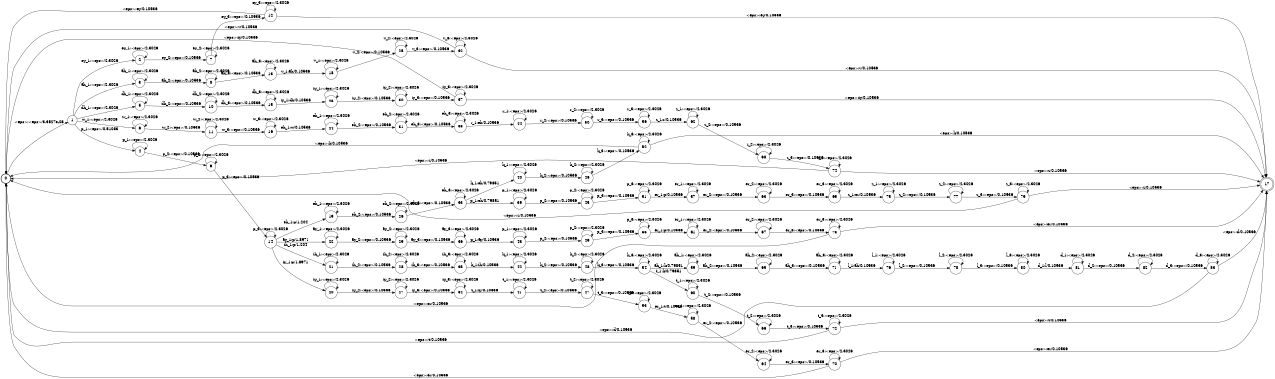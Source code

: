 digraph FST {
rankdir = LR;
size = "8.5,11";
center = 1;
orientation = Portrait;
ranksep = "0.4";
nodesep = "0.25";
0 [label = "0", shape = circle, style = bold, fontsize = 14]
	0 -> 1 [label = "<eps>:<eps>/3.3527e-08", fontsize = 14];
1 [label = "1", shape = circle, style = solid, fontsize = 14]
	1 -> 2 [label = "ey_1:<eps>/2.3026", fontsize = 14];
	1 -> 3 [label = "ah_1:<eps>/2.3026", fontsize = 14];
	1 -> 4 [label = "p_1:<eps>/0.51083", fontsize = 14];
	1 -> 5 [label = "dh_1:<eps>/2.3026", fontsize = 14];
	1 -> 6 [label = "w_1:<eps>/2.3026", fontsize = 14];
2 [label = "2", shape = circle, style = solid, fontsize = 14]
	2 -> 2 [label = "ey_1:<eps>/2.3026", fontsize = 14];
	2 -> 7 [label = "ey_2:<eps>/0.10536", fontsize = 14];
3 [label = "3", shape = circle, style = solid, fontsize = 14]
	3 -> 3 [label = "ah_1:<eps>/2.3026", fontsize = 14];
	3 -> 8 [label = "ah_2:<eps>/0.10536", fontsize = 14];
4 [label = "4", shape = circle, style = solid, fontsize = 14]
	4 -> 4 [label = "p_1:<eps>/2.3026", fontsize = 14];
	4 -> 9 [label = "p_2:<eps>/0.10536", fontsize = 14];
5 [label = "5", shape = circle, style = solid, fontsize = 14]
	5 -> 5 [label = "dh_1:<eps>/2.3026", fontsize = 14];
	5 -> 10 [label = "dh_2:<eps>/0.10536", fontsize = 14];
6 [label = "6", shape = circle, style = solid, fontsize = 14]
	6 -> 6 [label = "w_1:<eps>/2.3026", fontsize = 14];
	6 -> 11 [label = "w_2:<eps>/0.10536", fontsize = 14];
7 [label = "7", shape = circle, style = solid, fontsize = 14]
	7 -> 7 [label = "ey_2:<eps>/2.3026", fontsize = 14];
	7 -> 12 [label = "ey_3:<eps>/0.10536", fontsize = 14];
8 [label = "8", shape = circle, style = solid, fontsize = 14]
	8 -> 8 [label = "ah_2:<eps>/2.3026", fontsize = 14];
	8 -> 13 [label = "ah_3:<eps>/0.10536", fontsize = 14];
9 [label = "9", shape = circle, style = solid, fontsize = 14]
	9 -> 9 [label = "p_2:<eps>/2.3026", fontsize = 14];
	9 -> 14 [label = "p_3:<eps>/0.10536", fontsize = 14];
10 [label = "10", shape = circle, style = solid, fontsize = 14]
	10 -> 10 [label = "dh_2:<eps>/2.3026", fontsize = 14];
	10 -> 15 [label = "dh_3:<eps>/0.10536", fontsize = 14];
11 [label = "11", shape = circle, style = solid, fontsize = 14]
	11 -> 11 [label = "w_2:<eps>/2.3026", fontsize = 14];
	11 -> 16 [label = "w_3:<eps>/0.10536", fontsize = 14];
12 [label = "12", shape = circle, style = solid, fontsize = 14]
	12 -> 0 [label = "<eps>:ey/0.10536", fontsize = 14];
	12 -> 12 [label = "ey_3:<eps>/2.3026", fontsize = 14];
	12 -> 17 [label = "<eps>:ey/0.10536", fontsize = 14];
13 [label = "13", shape = circle, style = solid, fontsize = 14]
	13 -> 13 [label = "ah_3:<eps>/2.3026", fontsize = 14];
	13 -> 18 [label = "v_1:ah/0.10536", fontsize = 14];
14 [label = "14", shape = circle, style = solid, fontsize = 14]
	14 -> 14 [label = "p_3:<eps>/2.3026", fontsize = 14];
	14 -> 19 [label = "eh_1:p/1.204", fontsize = 14];
	14 -> 20 [label = "iy_1:p/1.8971", fontsize = 14];
	14 -> 21 [label = "ih_1:p/1.204", fontsize = 14];
	14 -> 22 [label = "ay_1:p/1.8971", fontsize = 14];
15 [label = "15", shape = circle, style = solid, fontsize = 14]
	15 -> 23 [label = "iy_1:dh/0.10536", fontsize = 14];
	15 -> 15 [label = "dh_3:<eps>/2.3026", fontsize = 14];
16 [label = "16", shape = circle, style = solid, fontsize = 14]
	16 -> 24 [label = "eh_1:w/0.10536", fontsize = 14];
	16 -> 16 [label = "w_3:<eps>/2.3026", fontsize = 14];
17 [label = "17", shape = doublecircle, style = solid, fontsize = 14]
18 [label = "18", shape = circle, style = solid, fontsize = 14]
	18 -> 18 [label = "v_1:<eps>/2.3026", fontsize = 14];
	18 -> 25 [label = "v_2:<eps>/0.10536", fontsize = 14];
19 [label = "19", shape = circle, style = solid, fontsize = 14]
	19 -> 19 [label = "eh_1:<eps>/2.3026", fontsize = 14];
	19 -> 26 [label = "eh_2:<eps>/0.10536", fontsize = 14];
20 [label = "20", shape = circle, style = solid, fontsize = 14]
	20 -> 20 [label = "iy_1:<eps>/2.3026", fontsize = 14];
	20 -> 27 [label = "iy_2:<eps>/0.10536", fontsize = 14];
21 [label = "21", shape = circle, style = solid, fontsize = 14]
	21 -> 21 [label = "ih_1:<eps>/2.3026", fontsize = 14];
	21 -> 28 [label = "ih_2:<eps>/0.10536", fontsize = 14];
22 [label = "22", shape = circle, style = solid, fontsize = 14]
	22 -> 22 [label = "ay_1:<eps>/2.3026", fontsize = 14];
	22 -> 29 [label = "ay_2:<eps>/0.10536", fontsize = 14];
23 [label = "23", shape = circle, style = solid, fontsize = 14]
	23 -> 23 [label = "iy_1:<eps>/2.3026", fontsize = 14];
	23 -> 30 [label = "iy_2:<eps>/0.10536", fontsize = 14];
24 [label = "24", shape = circle, style = solid, fontsize = 14]
	24 -> 24 [label = "eh_1:<eps>/2.3026", fontsize = 14];
	24 -> 31 [label = "eh_2:<eps>/0.10536", fontsize = 14];
25 [label = "25", shape = circle, style = solid, fontsize = 14]
	25 -> 25 [label = "v_2:<eps>/2.3026", fontsize = 14];
	25 -> 32 [label = "v_3:<eps>/0.10536", fontsize = 14];
26 [label = "26", shape = circle, style = solid, fontsize = 14]
	26 -> 26 [label = "eh_2:<eps>/2.3026", fontsize = 14];
	26 -> 33 [label = "eh_3:<eps>/0.10536", fontsize = 14];
27 [label = "27", shape = circle, style = solid, fontsize = 14]
	27 -> 27 [label = "iy_2:<eps>/2.3026", fontsize = 14];
	27 -> 34 [label = "iy_3:<eps>/0.10536", fontsize = 14];
28 [label = "28", shape = circle, style = solid, fontsize = 14]
	28 -> 28 [label = "ih_2:<eps>/2.3026", fontsize = 14];
	28 -> 35 [label = "ih_3:<eps>/0.10536", fontsize = 14];
29 [label = "29", shape = circle, style = solid, fontsize = 14]
	29 -> 29 [label = "ay_2:<eps>/2.3026", fontsize = 14];
	29 -> 36 [label = "ay_3:<eps>/0.10536", fontsize = 14];
30 [label = "30", shape = circle, style = solid, fontsize = 14]
	30 -> 30 [label = "iy_2:<eps>/2.3026", fontsize = 14];
	30 -> 37 [label = "iy_3:<eps>/0.10536", fontsize = 14];
31 [label = "31", shape = circle, style = solid, fontsize = 14]
	31 -> 31 [label = "eh_2:<eps>/2.3026", fontsize = 14];
	31 -> 38 [label = "eh_3:<eps>/0.10536", fontsize = 14];
32 [label = "32", shape = circle, style = solid, fontsize = 14]
	32 -> 0 [label = "<eps>:v/0.10536", fontsize = 14];
	32 -> 32 [label = "v_3:<eps>/2.3026", fontsize = 14];
	32 -> 17 [label = "<eps>:v/0.10536", fontsize = 14];
33 [label = "33", shape = circle, style = solid, fontsize = 14]
	33 -> 39 [label = "p_1:eh/0.79851", fontsize = 14];
	33 -> 33 [label = "eh_3:<eps>/2.3026", fontsize = 14];
	33 -> 40 [label = "k_1:eh/0.79851", fontsize = 14];
34 [label = "34", shape = circle, style = solid, fontsize = 14]
	34 -> 34 [label = "iy_3:<eps>/2.3026", fontsize = 14];
	34 -> 41 [label = "t_1:iy/0.10536", fontsize = 14];
35 [label = "35", shape = circle, style = solid, fontsize = 14]
	35 -> 42 [label = "k_1:ih/0.10536", fontsize = 14];
	35 -> 35 [label = "ih_3:<eps>/2.3026", fontsize = 14];
36 [label = "36", shape = circle, style = solid, fontsize = 14]
	36 -> 43 [label = "p_1:ay/0.10536", fontsize = 14];
	36 -> 36 [label = "ay_3:<eps>/2.3026", fontsize = 14];
37 [label = "37", shape = circle, style = solid, fontsize = 14]
	37 -> 0 [label = "<eps>:iy/0.10536", fontsize = 14];
	37 -> 37 [label = "iy_3:<eps>/2.3026", fontsize = 14];
	37 -> 17 [label = "<eps>:iy/0.10536", fontsize = 14];
38 [label = "38", shape = circle, style = solid, fontsize = 14]
	38 -> 38 [label = "eh_3:<eps>/2.3026", fontsize = 14];
	38 -> 44 [label = "r_1:eh/0.10536", fontsize = 14];
39 [label = "39", shape = circle, style = solid, fontsize = 14]
	39 -> 39 [label = "p_1:<eps>/2.3026", fontsize = 14];
	39 -> 45 [label = "p_2:<eps>/0.10536", fontsize = 14];
40 [label = "40", shape = circle, style = solid, fontsize = 14]
	40 -> 40 [label = "k_1:<eps>/2.3026", fontsize = 14];
	40 -> 46 [label = "k_2:<eps>/0.10536", fontsize = 14];
41 [label = "41", shape = circle, style = solid, fontsize = 14]
	41 -> 41 [label = "t_1:<eps>/2.3026", fontsize = 14];
	41 -> 47 [label = "t_2:<eps>/0.10536", fontsize = 14];
42 [label = "42", shape = circle, style = solid, fontsize = 14]
	42 -> 42 [label = "k_1:<eps>/2.3026", fontsize = 14];
	42 -> 48 [label = "k_2:<eps>/0.10536", fontsize = 14];
43 [label = "43", shape = circle, style = solid, fontsize = 14]
	43 -> 43 [label = "p_1:<eps>/2.3026", fontsize = 14];
	43 -> 49 [label = "p_2:<eps>/0.10536", fontsize = 14];
44 [label = "44", shape = circle, style = solid, fontsize = 14]
	44 -> 44 [label = "r_1:<eps>/2.3026", fontsize = 14];
	44 -> 50 [label = "r_2:<eps>/0.10536", fontsize = 14];
45 [label = "45", shape = circle, style = solid, fontsize = 14]
	45 -> 45 [label = "p_2:<eps>/2.3026", fontsize = 14];
	45 -> 51 [label = "p_3:<eps>/0.10536", fontsize = 14];
46 [label = "46", shape = circle, style = solid, fontsize = 14]
	46 -> 46 [label = "k_2:<eps>/2.3026", fontsize = 14];
	46 -> 52 [label = "k_3:<eps>/0.10536", fontsize = 14];
47 [label = "47", shape = circle, style = solid, fontsize = 14]
	47 -> 47 [label = "t_2:<eps>/2.3026", fontsize = 14];
	47 -> 53 [label = "t_3:<eps>/0.10536", fontsize = 14];
48 [label = "48", shape = circle, style = solid, fontsize = 14]
	48 -> 48 [label = "k_2:<eps>/2.3026", fontsize = 14];
	48 -> 54 [label = "k_3:<eps>/0.10536", fontsize = 14];
49 [label = "49", shape = circle, style = solid, fontsize = 14]
	49 -> 49 [label = "p_2:<eps>/2.3026", fontsize = 14];
	49 -> 55 [label = "p_3:<eps>/0.10536", fontsize = 14];
50 [label = "50", shape = circle, style = solid, fontsize = 14]
	50 -> 50 [label = "r_2:<eps>/2.3026", fontsize = 14];
	50 -> 56 [label = "r_3:<eps>/0.10536", fontsize = 14];
51 [label = "51", shape = circle, style = solid, fontsize = 14]
	51 -> 51 [label = "p_3:<eps>/2.3026", fontsize = 14];
	51 -> 57 [label = "er_1:p/0.10536", fontsize = 14];
52 [label = "52", shape = circle, style = solid, fontsize = 14]
	52 -> 0 [label = "<eps>:k/0.10536", fontsize = 14];
	52 -> 52 [label = "k_3:<eps>/2.3026", fontsize = 14];
	52 -> 17 [label = "<eps>:k/0.10536", fontsize = 14];
53 [label = "53", shape = circle, style = solid, fontsize = 14]
	53 -> 58 [label = "er_1:t/0.10536", fontsize = 14];
	53 -> 53 [label = "t_3:<eps>/2.3026", fontsize = 14];
54 [label = "54", shape = circle, style = solid, fontsize = 14]
	54 -> 59 [label = "ah_1:k/0.79851", fontsize = 14];
	54 -> 54 [label = "k_3:<eps>/2.3026", fontsize = 14];
	54 -> 60 [label = "t_1:k/0.79851", fontsize = 14];
55 [label = "55", shape = circle, style = solid, fontsize = 14]
	55 -> 55 [label = "p_3:<eps>/2.3026", fontsize = 14];
	55 -> 61 [label = "er_1:p/0.10536", fontsize = 14];
56 [label = "56", shape = circle, style = solid, fontsize = 14]
	56 -> 62 [label = "z_1:r/0.10536", fontsize = 14];
	56 -> 56 [label = "r_3:<eps>/2.3026", fontsize = 14];
57 [label = "57", shape = circle, style = solid, fontsize = 14]
	57 -> 57 [label = "er_1:<eps>/2.3026", fontsize = 14];
	57 -> 63 [label = "er_2:<eps>/0.10536", fontsize = 14];
58 [label = "58", shape = circle, style = solid, fontsize = 14]
	58 -> 58 [label = "er_1:<eps>/2.3026", fontsize = 14];
	58 -> 64 [label = "er_2:<eps>/0.10536", fontsize = 14];
59 [label = "59", shape = circle, style = solid, fontsize = 14]
	59 -> 59 [label = "ah_1:<eps>/2.3026", fontsize = 14];
	59 -> 65 [label = "ah_2:<eps>/0.10536", fontsize = 14];
60 [label = "60", shape = circle, style = solid, fontsize = 14]
	60 -> 60 [label = "t_1:<eps>/2.3026", fontsize = 14];
	60 -> 66 [label = "t_2:<eps>/0.10536", fontsize = 14];
61 [label = "61", shape = circle, style = solid, fontsize = 14]
	61 -> 61 [label = "er_1:<eps>/2.3026", fontsize = 14];
	61 -> 67 [label = "er_2:<eps>/0.10536", fontsize = 14];
62 [label = "62", shape = circle, style = solid, fontsize = 14]
	62 -> 62 [label = "z_1:<eps>/2.3026", fontsize = 14];
	62 -> 68 [label = "z_2:<eps>/0.10536", fontsize = 14];
63 [label = "63", shape = circle, style = solid, fontsize = 14]
	63 -> 63 [label = "er_2:<eps>/2.3026", fontsize = 14];
	63 -> 69 [label = "er_3:<eps>/0.10536", fontsize = 14];
64 [label = "64", shape = circle, style = solid, fontsize = 14]
	64 -> 64 [label = "er_2:<eps>/2.3026", fontsize = 14];
	64 -> 70 [label = "er_3:<eps>/0.10536", fontsize = 14];
65 [label = "65", shape = circle, style = solid, fontsize = 14]
	65 -> 65 [label = "ah_2:<eps>/2.3026", fontsize = 14];
	65 -> 71 [label = "ah_3:<eps>/0.10536", fontsize = 14];
66 [label = "66", shape = circle, style = solid, fontsize = 14]
	66 -> 66 [label = "t_2:<eps>/2.3026", fontsize = 14];
	66 -> 72 [label = "t_3:<eps>/0.10536", fontsize = 14];
67 [label = "67", shape = circle, style = solid, fontsize = 14]
	67 -> 67 [label = "er_2:<eps>/2.3026", fontsize = 14];
	67 -> 73 [label = "er_3:<eps>/0.10536", fontsize = 14];
68 [label = "68", shape = circle, style = solid, fontsize = 14]
	68 -> 68 [label = "z_2:<eps>/2.3026", fontsize = 14];
	68 -> 74 [label = "z_3:<eps>/0.10536", fontsize = 14];
69 [label = "69", shape = circle, style = solid, fontsize = 14]
	69 -> 69 [label = "er_3:<eps>/2.3026", fontsize = 14];
	69 -> 75 [label = "z_1:er/0.10536", fontsize = 14];
70 [label = "70", shape = circle, style = solid, fontsize = 14]
	70 -> 0 [label = "<eps>:er/0.10536", fontsize = 14];
	70 -> 70 [label = "er_3:<eps>/2.3026", fontsize = 14];
	70 -> 17 [label = "<eps>:er/0.10536", fontsize = 14];
71 [label = "71", shape = circle, style = solid, fontsize = 14]
	71 -> 71 [label = "ah_3:<eps>/2.3026", fontsize = 14];
	71 -> 76 [label = "l_1:ah/0.10536", fontsize = 14];
72 [label = "72", shape = circle, style = solid, fontsize = 14]
	72 -> 0 [label = "<eps>:t/0.10536", fontsize = 14];
	72 -> 72 [label = "t_3:<eps>/2.3026", fontsize = 14];
	72 -> 17 [label = "<eps>:t/0.10536", fontsize = 14];
73 [label = "73", shape = circle, style = solid, fontsize = 14]
	73 -> 0 [label = "<eps>:er/0.10536", fontsize = 14];
	73 -> 73 [label = "er_3:<eps>/2.3026", fontsize = 14];
	73 -> 17 [label = "<eps>:er/0.10536", fontsize = 14];
74 [label = "74", shape = circle, style = solid, fontsize = 14]
	74 -> 0 [label = "<eps>:z/0.10536", fontsize = 14];
	74 -> 74 [label = "z_3:<eps>/2.3026", fontsize = 14];
	74 -> 17 [label = "<eps>:z/0.10536", fontsize = 14];
75 [label = "75", shape = circle, style = solid, fontsize = 14]
	75 -> 75 [label = "z_1:<eps>/2.3026", fontsize = 14];
	75 -> 77 [label = "z_2:<eps>/0.10536", fontsize = 14];
76 [label = "76", shape = circle, style = solid, fontsize = 14]
	76 -> 76 [label = "l_1:<eps>/2.3026", fontsize = 14];
	76 -> 78 [label = "l_2:<eps>/0.10536", fontsize = 14];
77 [label = "77", shape = circle, style = solid, fontsize = 14]
	77 -> 77 [label = "z_2:<eps>/2.3026", fontsize = 14];
	77 -> 79 [label = "z_3:<eps>/0.10536", fontsize = 14];
78 [label = "78", shape = circle, style = solid, fontsize = 14]
	78 -> 78 [label = "l_2:<eps>/2.3026", fontsize = 14];
	78 -> 80 [label = "l_3:<eps>/0.10536", fontsize = 14];
79 [label = "79", shape = circle, style = solid, fontsize = 14]
	79 -> 0 [label = "<eps>:z/0.10536", fontsize = 14];
	79 -> 79 [label = "z_3:<eps>/2.3026", fontsize = 14];
	79 -> 17 [label = "<eps>:z/0.10536", fontsize = 14];
80 [label = "80", shape = circle, style = solid, fontsize = 14]
	80 -> 80 [label = "l_3:<eps>/2.3026", fontsize = 14];
	80 -> 81 [label = "d_1:l/0.10536", fontsize = 14];
81 [label = "81", shape = circle, style = solid, fontsize = 14]
	81 -> 81 [label = "d_1:<eps>/2.3026", fontsize = 14];
	81 -> 82 [label = "d_2:<eps>/0.10536", fontsize = 14];
82 [label = "82", shape = circle, style = solid, fontsize = 14]
	82 -> 82 [label = "d_2:<eps>/2.3026", fontsize = 14];
	82 -> 83 [label = "d_3:<eps>/0.10536", fontsize = 14];
83 [label = "83", shape = circle, style = solid, fontsize = 14]
	83 -> 0 [label = "<eps>:d/0.10536", fontsize = 14];
	83 -> 83 [label = "d_3:<eps>/2.3026", fontsize = 14];
	83 -> 17 [label = "<eps>:d/0.10536", fontsize = 14];
}
